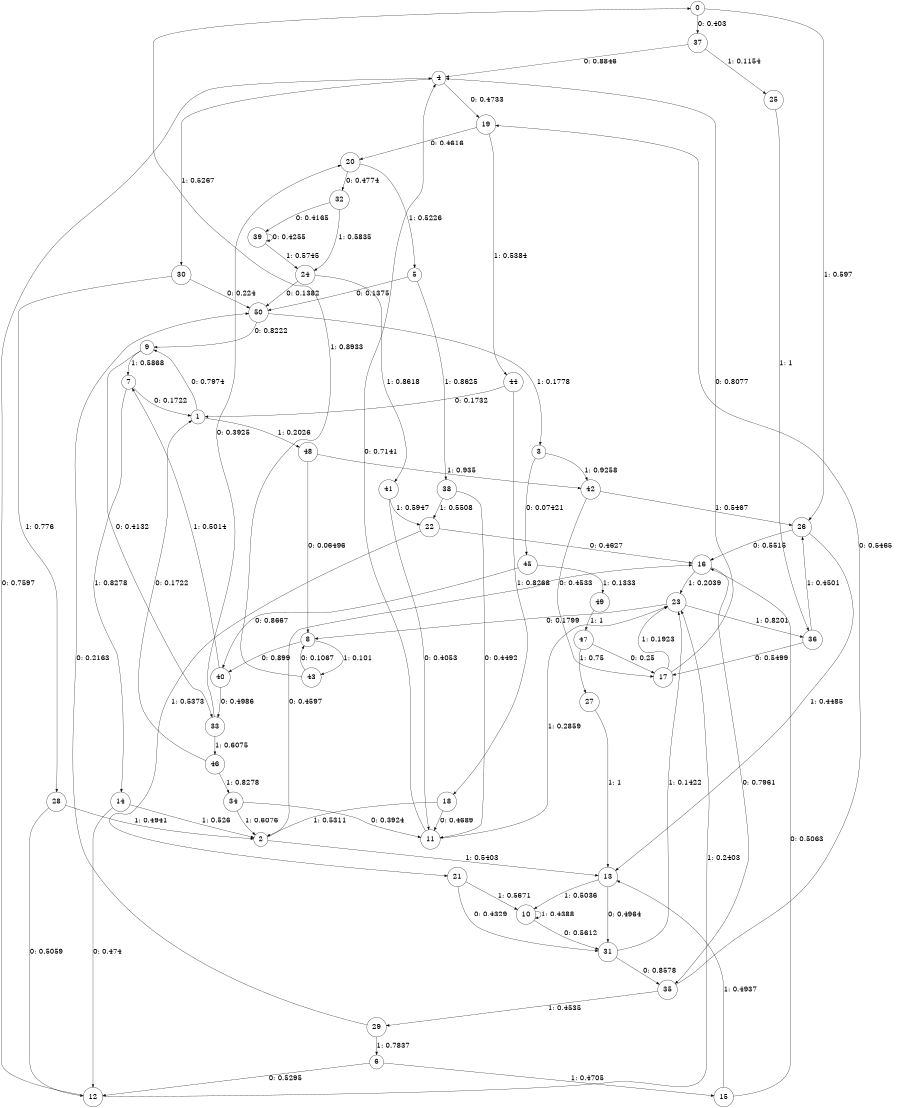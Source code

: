 digraph "ch12randomL9" {
size = "6,8.5";
ratio = "fill";
node [shape = circle];
node [fontsize = 24];
edge [fontsize = 24];
0 -> 37 [label = "0: 0.403    "];
0 -> 26 [label = "1: 0.597    "];
1 -> 9 [label = "0: 0.7974   "];
1 -> 48 [label = "1: 0.2026   "];
2 -> 16 [label = "0: 0.4597   "];
2 -> 13 [label = "1: 0.5403   "];
3 -> 45 [label = "0: 0.07421  "];
3 -> 42 [label = "1: 0.9258   "];
4 -> 19 [label = "0: 0.4733   "];
4 -> 30 [label = "1: 0.5267   "];
5 -> 50 [label = "0: 0.1375   "];
5 -> 38 [label = "1: 0.8625   "];
6 -> 12 [label = "0: 0.5295   "];
6 -> 15 [label = "1: 0.4705   "];
7 -> 1 [label = "0: 0.1722   "];
7 -> 14 [label = "1: 0.8278   "];
8 -> 40 [label = "0: 0.899    "];
8 -> 43 [label = "1: 0.101    "];
9 -> 33 [label = "0: 0.4132   "];
9 -> 7 [label = "1: 0.5868   "];
10 -> 31 [label = "0: 0.5612   "];
10 -> 10 [label = "1: 0.4388   "];
11 -> 4 [label = "0: 0.7141   "];
11 -> 23 [label = "1: 0.2859   "];
12 -> 4 [label = "0: 0.7597   "];
12 -> 23 [label = "1: 0.2403   "];
13 -> 31 [label = "0: 0.4964   "];
13 -> 10 [label = "1: 0.5036   "];
14 -> 12 [label = "0: 0.474    "];
14 -> 2 [label = "1: 0.526    "];
15 -> 16 [label = "0: 0.5063   "];
15 -> 13 [label = "1: 0.4937   "];
16 -> 35 [label = "0: 0.7961   "];
16 -> 23 [label = "1: 0.2039   "];
17 -> 4 [label = "0: 0.8077   "];
17 -> 23 [label = "1: 0.1923   "];
18 -> 11 [label = "0: 0.4689   "];
18 -> 2 [label = "1: 0.5311   "];
19 -> 20 [label = "0: 0.4616   "];
19 -> 44 [label = "1: 0.5384   "];
20 -> 32 [label = "0: 0.4774   "];
20 -> 5 [label = "1: 0.5226   "];
21 -> 31 [label = "0: 0.4329   "];
21 -> 10 [label = "1: 0.5671   "];
22 -> 16 [label = "0: 0.4627   "];
22 -> 21 [label = "1: 0.5373   "];
23 -> 8 [label = "0: 0.1799   "];
23 -> 36 [label = "1: 0.8201   "];
24 -> 50 [label = "0: 0.1382   "];
24 -> 41 [label = "1: 0.8618   "];
25 -> 36 [label = "1: 1        "];
26 -> 16 [label = "0: 0.5515   "];
26 -> 13 [label = "1: 0.4485   "];
27 -> 13 [label = "1: 1        "];
28 -> 12 [label = "0: 0.5059   "];
28 -> 2 [label = "1: 0.4941   "];
29 -> 50 [label = "0: 0.2163   "];
29 -> 6 [label = "1: 0.7837   "];
30 -> 50 [label = "0: 0.224    "];
30 -> 28 [label = "1: 0.776    "];
31 -> 35 [label = "0: 0.8578   "];
31 -> 23 [label = "1: 0.1422   "];
32 -> 39 [label = "0: 0.4165   "];
32 -> 24 [label = "1: 0.5835   "];
33 -> 20 [label = "0: 0.3925   "];
33 -> 46 [label = "1: 0.6075   "];
34 -> 11 [label = "0: 0.3924   "];
34 -> 2 [label = "1: 0.6076   "];
35 -> 19 [label = "0: 0.5465   "];
35 -> 29 [label = "1: 0.4535   "];
36 -> 17 [label = "0: 0.5499   "];
36 -> 26 [label = "1: 0.4501   "];
37 -> 4 [label = "0: 0.8846   "];
37 -> 25 [label = "1: 0.1154   "];
38 -> 11 [label = "0: 0.4492   "];
38 -> 22 [label = "1: 0.5508   "];
39 -> 39 [label = "0: 0.4255   "];
39 -> 24 [label = "1: 0.5745   "];
40 -> 33 [label = "0: 0.4986   "];
40 -> 7 [label = "1: 0.5014   "];
41 -> 11 [label = "0: 0.4053   "];
41 -> 22 [label = "1: 0.5947   "];
42 -> 17 [label = "0: 0.4533   "];
42 -> 26 [label = "1: 0.5467   "];
43 -> 8 [label = "0: 0.1067   "];
43 -> 0 [label = "1: 0.8933   "];
44 -> 1 [label = "0: 0.1732   "];
44 -> 18 [label = "1: 0.8268   "];
45 -> 40 [label = "0: 0.8667   "];
45 -> 49 [label = "1: 0.1333   "];
46 -> 1 [label = "0: 0.1722   "];
46 -> 34 [label = "1: 0.8278   "];
47 -> 17 [label = "0: 0.25     "];
47 -> 27 [label = "1: 0.75     "];
48 -> 8 [label = "0: 0.06496  "];
48 -> 42 [label = "1: 0.935    "];
49 -> 47 [label = "1: 1        "];
50 -> 9 [label = "0: 0.8222   "];
50 -> 3 [label = "1: 0.1778   "];
}
